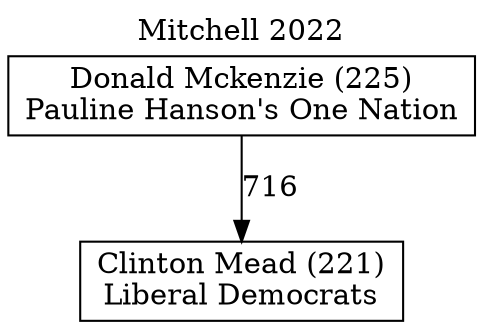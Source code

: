 // House preference flow
digraph "Clinton Mead (221)_Mitchell_2022" {
	graph [label="Mitchell 2022" labelloc=t mclimit=10]
	node [shape=box]
	"Clinton Mead (221)" [label="Clinton Mead (221)
Liberal Democrats"]
	"Donald Mckenzie (225)" [label="Donald Mckenzie (225)
Pauline Hanson's One Nation"]
	"Donald Mckenzie (225)" -> "Clinton Mead (221)" [label=716]
}
